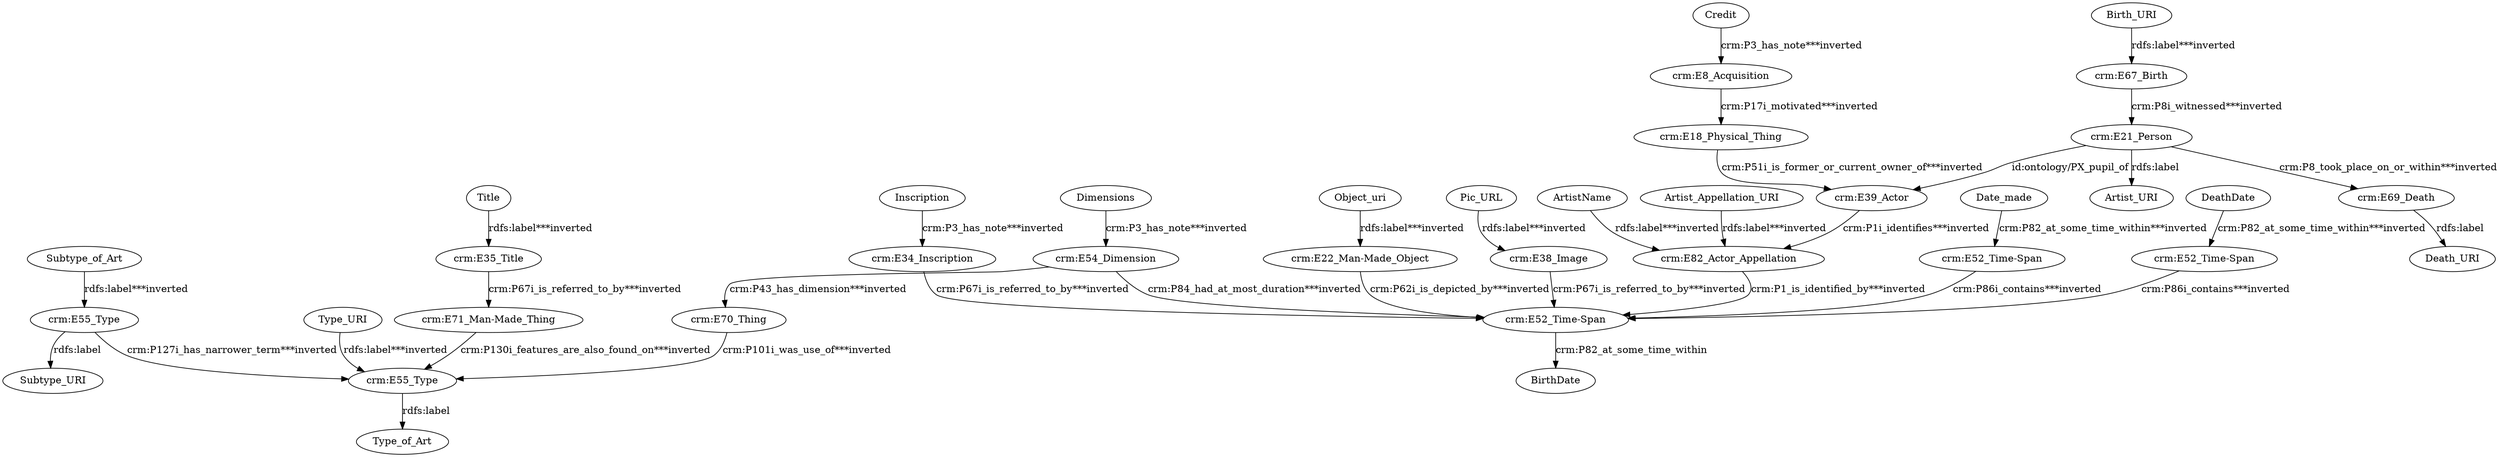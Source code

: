 digraph {
  ArtistName [type=attribute_name,label=ArtistName]
  "crm:E82_Actor_Appellation1" [type=class_uri,label="crm:E82_Actor_Appellation"]
  Artist_Appellation_URI [type=attribute_name,label=Artist_Appellation_URI]
  Birth_URI [type=attribute_name,label=Birth_URI]
  "crm:E67_Birth1" [type=class_uri,label="crm:E67_Birth"]
  Credit [type=attribute_name,label=Credit]
  "crm:E8_Acquisition1" [type=class_uri,label="crm:E8_Acquisition"]
  Date_made [type=attribute_name,label=Date_made]
  "crm:E52_Time-Span3" [type=class_uri,label="crm:E52_Time-Span"]
  DeathDate [type=attribute_name,label=DeathDate]
  "crm:E52_Time-Span2" [type=class_uri,label="crm:E52_Time-Span"]
  Dimensions [type=attribute_name,label=Dimensions]
  "crm:E54_Dimension1" [type=class_uri,label="crm:E54_Dimension"]
  Inscription [type=attribute_name,label=Inscription]
  "crm:E34_Inscription1" [type=class_uri,label="crm:E34_Inscription"]
  Object_uri [type=attribute_name,label=Object_uri]
  "crm:E22_Man-Made_Object1" [type=class_uri,label="crm:E22_Man-Made_Object"]
  Pic_URL [type=attribute_name,label=Pic_URL]
  "crm:E38_Image1" [type=class_uri,label="crm:E38_Image"]
  Subtype_of_Art [type=attribute_name,label=Subtype_of_Art]
  "crm:E55_Type1" [type=class_uri,label="crm:E55_Type"]
  Title [type=attribute_name,label=Title]
  "crm:E35_Title1" [type=class_uri,label="crm:E35_Title"]
  Type_URI [type=attribute_name,label=Type_URI]
  "crm:E55_Type2" [type=class_uri,label="crm:E55_Type"]
  "crm:E18_Physical_Thing" [type=class_uri,label="crm:E18_Physical_Thing"]
  "crm:E39_Actor" [type=class_uri,label="crm:E39_Actor"]
  "crm:E21_Person1" [type=class_uri,label="crm:E21_Person"]
  Artist_URI [type=attribute_name,label=Artist_URI]
  "crm:E69_Death1" [type=class_uri,label="crm:E69_Death"]
  "crm:E52_Time-Span1" [type=class_uri,label="crm:E52_Time-Span"]
  "crm:E71_Man-Made_Thing" [type=class_uri,label="crm:E71_Man-Made_Thing"]
  BirthDate [type=attribute_name,label=BirthDate]
  "crm:E70_Thing" [type=class_uri,label="crm:E70_Thing"]
  Subtype_URI [type=attribute_name,label=Subtype_URI]
  Type_of_Art [type=attribute_name,label=Type_of_Art]
  Death_URI [type=attribute_name,label=Death_URI]
  ArtistName -> "crm:E82_Actor_Appellation1" [type=st_property_uri,label="rdfs:label***inverted"]
  Artist_Appellation_URI -> "crm:E82_Actor_Appellation1" [type=st_property_uri,label="rdfs:label***inverted"]
  Birth_URI -> "crm:E67_Birth1" [type=st_property_uri,label="rdfs:label***inverted"]
  Credit -> "crm:E8_Acquisition1" [type=st_property_uri,label="crm:P3_has_note***inverted"]
  Date_made -> "crm:E52_Time-Span3" [type=st_property_uri,label="crm:P82_at_some_time_within***inverted"]
  DeathDate -> "crm:E52_Time-Span2" [type=st_property_uri,label="crm:P82_at_some_time_within***inverted"]
  Dimensions -> "crm:E54_Dimension1" [type=st_property_uri,label="crm:P3_has_note***inverted"]
  Inscription -> "crm:E34_Inscription1" [type=st_property_uri,label="crm:P3_has_note***inverted"]
  Object_uri -> "crm:E22_Man-Made_Object1" [type=st_property_uri,label="rdfs:label***inverted"]
  Pic_URL -> "crm:E38_Image1" [type=st_property_uri,label="rdfs:label***inverted"]
  Subtype_of_Art -> "crm:E55_Type1" [type=st_property_uri,label="rdfs:label***inverted"]
  Title -> "crm:E35_Title1" [type=st_property_uri,label="rdfs:label***inverted"]
  Type_URI -> "crm:E55_Type2" [type=st_property_uri,label="rdfs:label***inverted"]
  "crm:E18_Physical_Thing" -> "crm:E39_Actor" [type=direct_property_uri,label="crm:P51i_is_former_or_current_owner_of***inverted"]
  "crm:E21_Person1" -> Artist_URI [label="rdfs:label",type=st_property_uri]
  "crm:E21_Person1" -> "crm:E39_Actor" [label="id:ontology/PX_pupil_of",type=direct_property_uri]
  "crm:E21_Person1" -> "crm:E69_Death1" [type=inherited,label="crm:P8_took_place_on_or_within***inverted"]
  "crm:E22_Man-Made_Object1" -> "crm:E52_Time-Span1" [type=inherited,label="crm:P62i_is_depicted_by***inverted"]
  "crm:E34_Inscription1" -> "crm:E52_Time-Span1" [type=inherited,label="crm:P67i_is_referred_to_by***inverted"]
  "crm:E35_Title1" -> "crm:E71_Man-Made_Thing" [type=inherited,label="crm:P67i_is_referred_to_by***inverted"]
  "crm:E38_Image1" -> "crm:E52_Time-Span1" [type=inherited,label="crm:P67i_is_referred_to_by***inverted"]
  "crm:E39_Actor" -> "crm:E82_Actor_Appellation1" [type=inherited,label="crm:P1i_identifies***inverted"]
  "crm:E52_Time-Span1" -> BirthDate [label="crm:P82_at_some_time_within",type=st_property_uri]
  "crm:E52_Time-Span2" -> "crm:E52_Time-Span1" [type=direct_property_uri,label="crm:P86i_contains***inverted"]
  "crm:E52_Time-Span3" -> "crm:E52_Time-Span1" [type=direct_property_uri,label="crm:P86i_contains***inverted"]
  "crm:E54_Dimension1" -> "crm:E52_Time-Span1" [type=direct_property_uri,label="crm:P84_had_at_most_duration***inverted"]
  "crm:E54_Dimension1" -> "crm:E70_Thing" [type=direct_property_uri,label="crm:P43_has_dimension***inverted"]
  "crm:E55_Type1" -> Subtype_URI [label="rdfs:label",type=st_property_uri]
  "crm:E55_Type1" -> "crm:E55_Type2" [type=direct_property_uri,label="crm:P127i_has_narrower_term***inverted"]
  "crm:E55_Type2" -> Type_of_Art [label="rdfs:label",type=st_property_uri]
  "crm:E67_Birth1" -> "crm:E21_Person1" [type=inherited,label="crm:P8i_witnessed***inverted"]
  "crm:E69_Death1" -> Death_URI [label="rdfs:label",type=st_property_uri]
  "crm:E70_Thing" -> "crm:E55_Type2" [type=direct_property_uri,label="crm:P101i_was_use_of***inverted"]
  "crm:E71_Man-Made_Thing" -> "crm:E55_Type2" [type=inherited,label="crm:P130i_features_are_also_found_on***inverted"]
  "crm:E82_Actor_Appellation1" -> "crm:E52_Time-Span1" [type=inherited,label="crm:P1_is_identified_by***inverted"]
  "crm:E8_Acquisition1" -> "crm:E18_Physical_Thing" [type=inherited,label="crm:P17i_motivated***inverted"]
}
